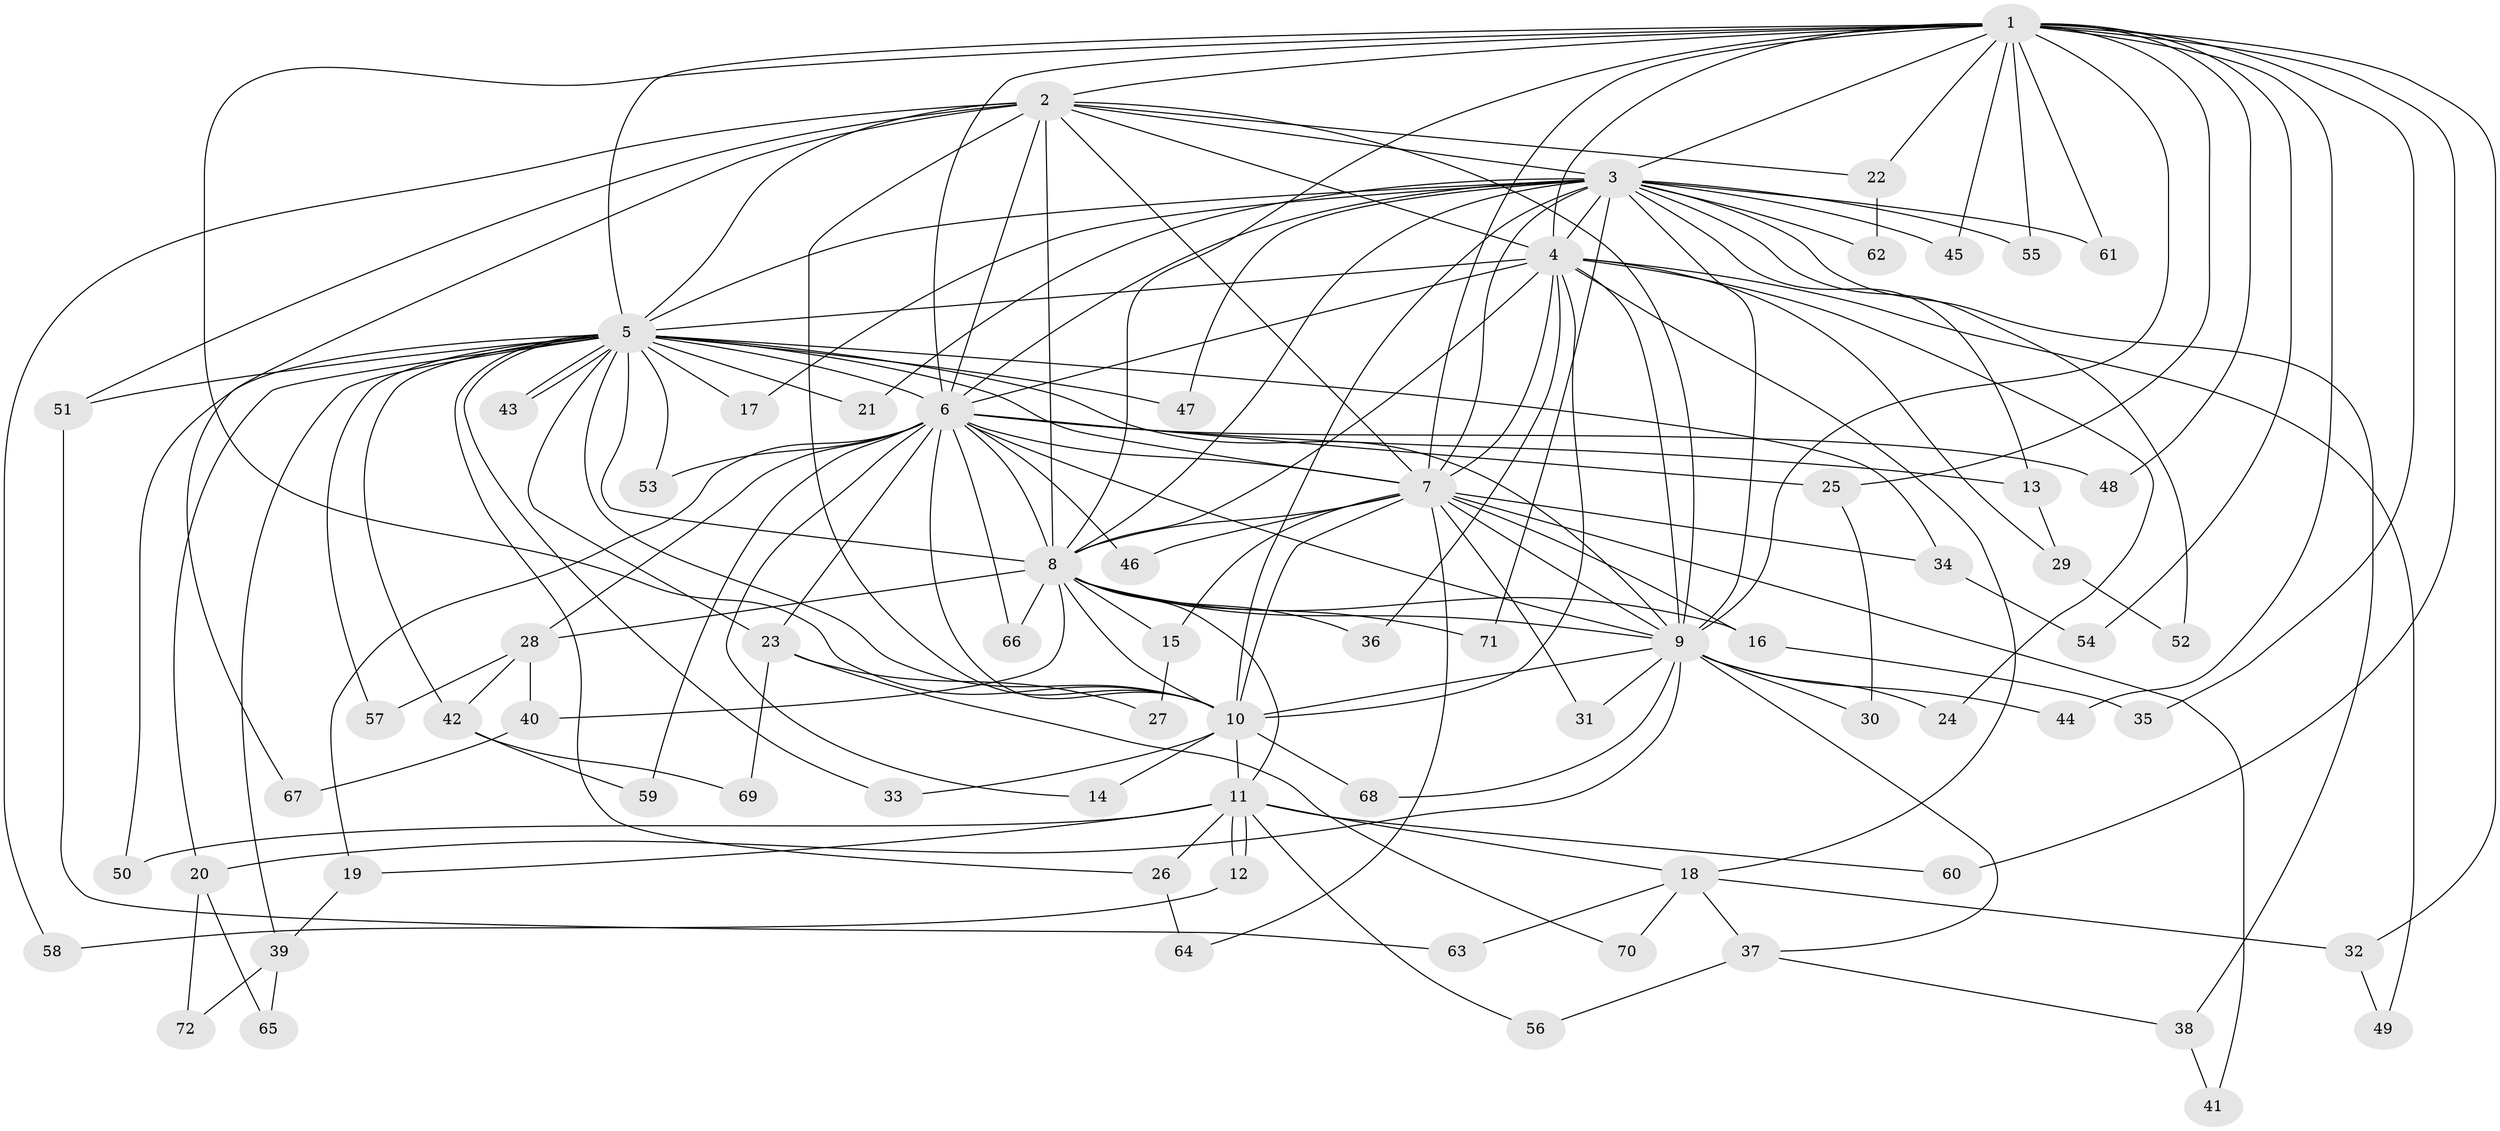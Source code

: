 // coarse degree distribution, {25: 0.02040816326530612, 11: 0.02040816326530612, 17: 0.061224489795918366, 21: 0.02040816326530612, 13: 0.04081632653061224, 2: 0.4489795918367347, 3: 0.22448979591836735, 6: 0.02040816326530612, 5: 0.04081632653061224, 4: 0.04081632653061224, 1: 0.061224489795918366}
// Generated by graph-tools (version 1.1) at 2025/23/03/03/25 07:23:45]
// undirected, 72 vertices, 169 edges
graph export_dot {
graph [start="1"]
  node [color=gray90,style=filled];
  1;
  2;
  3;
  4;
  5;
  6;
  7;
  8;
  9;
  10;
  11;
  12;
  13;
  14;
  15;
  16;
  17;
  18;
  19;
  20;
  21;
  22;
  23;
  24;
  25;
  26;
  27;
  28;
  29;
  30;
  31;
  32;
  33;
  34;
  35;
  36;
  37;
  38;
  39;
  40;
  41;
  42;
  43;
  44;
  45;
  46;
  47;
  48;
  49;
  50;
  51;
  52;
  53;
  54;
  55;
  56;
  57;
  58;
  59;
  60;
  61;
  62;
  63;
  64;
  65;
  66;
  67;
  68;
  69;
  70;
  71;
  72;
  1 -- 2;
  1 -- 3;
  1 -- 4;
  1 -- 5;
  1 -- 6;
  1 -- 7;
  1 -- 8;
  1 -- 9;
  1 -- 10;
  1 -- 22;
  1 -- 25;
  1 -- 32;
  1 -- 35;
  1 -- 44;
  1 -- 45;
  1 -- 48;
  1 -- 54;
  1 -- 55;
  1 -- 60;
  1 -- 61;
  2 -- 3;
  2 -- 4;
  2 -- 5;
  2 -- 6;
  2 -- 7;
  2 -- 8;
  2 -- 9;
  2 -- 10;
  2 -- 22;
  2 -- 51;
  2 -- 58;
  2 -- 67;
  3 -- 4;
  3 -- 5;
  3 -- 6;
  3 -- 7;
  3 -- 8;
  3 -- 9;
  3 -- 10;
  3 -- 13;
  3 -- 17;
  3 -- 21;
  3 -- 38;
  3 -- 45;
  3 -- 47;
  3 -- 52;
  3 -- 55;
  3 -- 61;
  3 -- 62;
  3 -- 71;
  4 -- 5;
  4 -- 6;
  4 -- 7;
  4 -- 8;
  4 -- 9;
  4 -- 10;
  4 -- 18;
  4 -- 24;
  4 -- 29;
  4 -- 36;
  4 -- 49;
  5 -- 6;
  5 -- 7;
  5 -- 8;
  5 -- 9;
  5 -- 10;
  5 -- 17;
  5 -- 20;
  5 -- 21;
  5 -- 23;
  5 -- 26;
  5 -- 33;
  5 -- 34;
  5 -- 39;
  5 -- 42;
  5 -- 43;
  5 -- 43;
  5 -- 47;
  5 -- 50;
  5 -- 51;
  5 -- 53;
  5 -- 57;
  6 -- 7;
  6 -- 8;
  6 -- 9;
  6 -- 10;
  6 -- 13;
  6 -- 14;
  6 -- 19;
  6 -- 23;
  6 -- 25;
  6 -- 28;
  6 -- 46;
  6 -- 48;
  6 -- 53;
  6 -- 59;
  6 -- 66;
  7 -- 8;
  7 -- 9;
  7 -- 10;
  7 -- 15;
  7 -- 16;
  7 -- 31;
  7 -- 34;
  7 -- 41;
  7 -- 46;
  7 -- 64;
  8 -- 9;
  8 -- 10;
  8 -- 11;
  8 -- 15;
  8 -- 16;
  8 -- 28;
  8 -- 36;
  8 -- 40;
  8 -- 66;
  8 -- 71;
  9 -- 10;
  9 -- 20;
  9 -- 24;
  9 -- 30;
  9 -- 31;
  9 -- 37;
  9 -- 44;
  9 -- 68;
  10 -- 11;
  10 -- 14;
  10 -- 33;
  10 -- 68;
  11 -- 12;
  11 -- 12;
  11 -- 18;
  11 -- 19;
  11 -- 26;
  11 -- 50;
  11 -- 56;
  11 -- 60;
  12 -- 58;
  13 -- 29;
  15 -- 27;
  16 -- 35;
  18 -- 32;
  18 -- 37;
  18 -- 63;
  18 -- 70;
  19 -- 39;
  20 -- 65;
  20 -- 72;
  22 -- 62;
  23 -- 27;
  23 -- 69;
  23 -- 70;
  25 -- 30;
  26 -- 64;
  28 -- 40;
  28 -- 42;
  28 -- 57;
  29 -- 52;
  32 -- 49;
  34 -- 54;
  37 -- 38;
  37 -- 56;
  38 -- 41;
  39 -- 65;
  39 -- 72;
  40 -- 67;
  42 -- 59;
  42 -- 69;
  51 -- 63;
}
